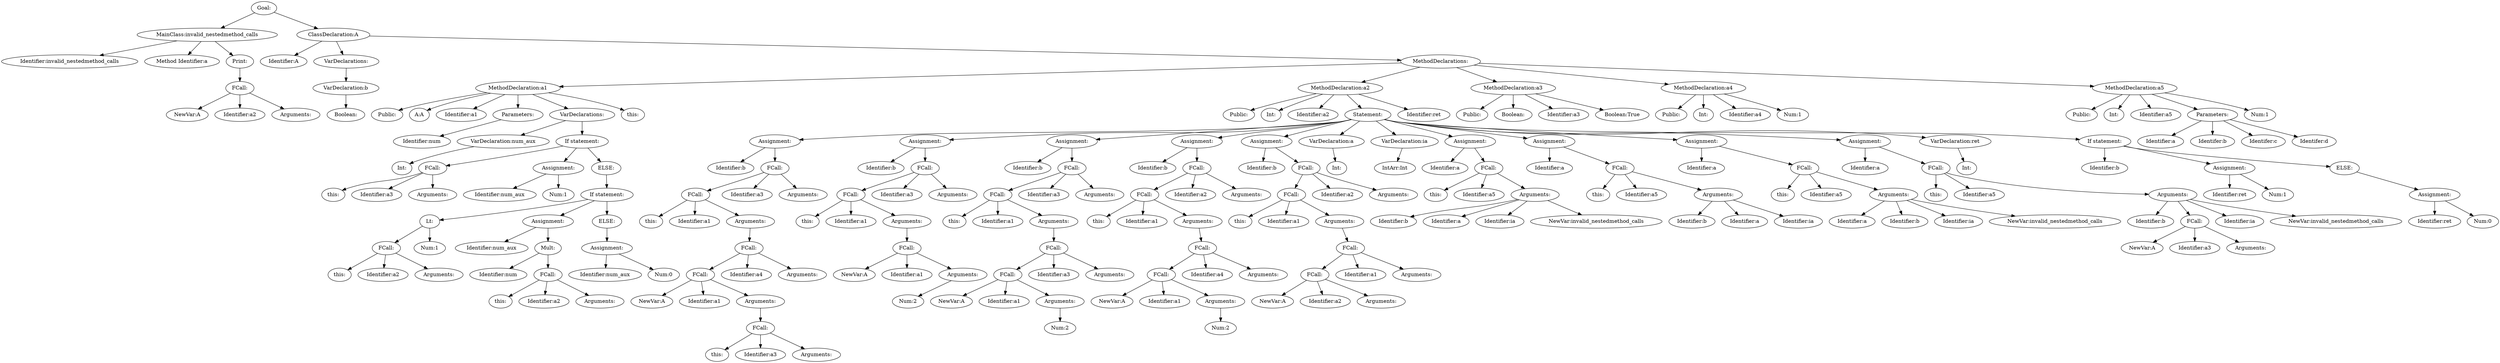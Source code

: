 digraph {
n0 [label="Goal:"];
n1 [label="MainClass:invalid_nestedmethod_calls"];
n2 [label="Identifier:invalid_nestedmethod_calls"];
n1 -> n2
n3 [label="Method Identifier:a"];
n1 -> n3
n4 [label="Print:"];
n5 [label="FCall:"];
n6 [label="NewVar:A"];
n5 -> n6
n7 [label="Identifier:a2"];
n5 -> n7
n8 [label="Arguments:"];
n5 -> n8
n4 -> n5
n1 -> n4
n0 -> n1
n9 [label="ClassDeclaration:A"];
n10 [label="Identifier:A"];
n9 -> n10
n11 [label="VarDeclarations:"];
n12 [label="VarDeclaration:b"];
n13 [label="Boolean:"];
n12 -> n13
n11 -> n12
n9 -> n11
n14 [label="MethodDeclarations:"];
n15 [label="MethodDeclaration:a1"];
n16 [label="Public:"];
n15 -> n16
n17 [label="A:A"];
n15 -> n17
n18 [label="Identifier:a1"];
n15 -> n18
n19 [label="Parameters:"];
n20 [label="Identifier:num"];
n19 -> n20
n15 -> n19
n21 [label="VarDeclarations:"];
n22 [label="VarDeclaration:num_aux"];
n23 [label="Int:"];
n22 -> n23
n21 -> n22
n24 [label="If statement:"];
n25 [label="FCall:"];
n26 [label="this:"];
n25 -> n26
n27 [label="Identifier:a3"];
n25 -> n27
n28 [label="Arguments:"];
n25 -> n28
n24 -> n25
n29 [label="Assignment:"];
n30 [label="Identifier:num_aux"];
n29 -> n30
n31 [label="Num:1"];
n29 -> n31
n24 -> n29
n32 [label="ELSE:"];
n33 [label="If statement:"];
n34 [label="Lt:"];
n35 [label="FCall:"];
n36 [label="this:"];
n35 -> n36
n37 [label="Identifier:a2"];
n35 -> n37
n38 [label="Arguments:"];
n35 -> n38
n34 -> n35
n39 [label="Num:1"];
n34 -> n39
n33 -> n34
n40 [label="Assignment:"];
n41 [label="Identifier:num_aux"];
n40 -> n41
n42 [label="Mult:"];
n43 [label="Identifier:num"];
n42 -> n43
n44 [label="FCall:"];
n45 [label="this:"];
n44 -> n45
n46 [label="Identifier:a2"];
n44 -> n46
n47 [label="Arguments:"];
n44 -> n47
n42 -> n44
n40 -> n42
n33 -> n40
n48 [label="ELSE:"];
n49 [label="Assignment:"];
n50 [label="Identifier:num_aux"];
n49 -> n50
n51 [label="Num:0"];
n49 -> n51
n48 -> n49
n33 -> n48
n32 -> n33
n24 -> n32
n21 -> n24
n15 -> n21
n52 [label="this:"];
n15 -> n52
n14 -> n15
n53 [label="MethodDeclaration:a2"];
n54 [label="Public:"];
n53 -> n54
n55 [label="Int:"];
n53 -> n55
n56 [label="Identifier:a2"];
n53 -> n56
n57 [label="Statement:"];
n58 [label="Assignment:"];
n59 [label="Identifier:b"];
n58 -> n59
n60 [label="FCall:"];
n61 [label="FCall:"];
n62 [label="this:"];
n61 -> n62
n63 [label="Identifier:a1"];
n61 -> n63
n64 [label="Arguments:"];
n65 [label="FCall:"];
n66 [label="FCall:"];
n67 [label="NewVar:A"];
n66 -> n67
n68 [label="Identifier:a1"];
n66 -> n68
n69 [label="Arguments:"];
n70 [label="FCall:"];
n71 [label="this:"];
n70 -> n71
n72 [label="Identifier:a3"];
n70 -> n72
n73 [label="Arguments:"];
n70 -> n73
n69 -> n70
n66 -> n69
n65 -> n66
n74 [label="Identifier:a4"];
n65 -> n74
n75 [label="Arguments:"];
n65 -> n75
n64 -> n65
n61 -> n64
n60 -> n61
n76 [label="Identifier:a3"];
n60 -> n76
n77 [label="Arguments:"];
n60 -> n77
n58 -> n60
n57 -> n58
n78 [label="Assignment:"];
n79 [label="Identifier:b"];
n78 -> n79
n80 [label="FCall:"];
n81 [label="FCall:"];
n82 [label="this:"];
n81 -> n82
n83 [label="Identifier:a1"];
n81 -> n83
n84 [label="Arguments:"];
n85 [label="FCall:"];
n86 [label="NewVar:A"];
n85 -> n86
n87 [label="Identifier:a1"];
n85 -> n87
n88 [label="Arguments:"];
n89 [label="Num:2"];
n88 -> n89
n85 -> n88
n84 -> n85
n81 -> n84
n80 -> n81
n90 [label="Identifier:a3"];
n80 -> n90
n91 [label="Arguments:"];
n80 -> n91
n78 -> n80
n57 -> n78
n92 [label="Assignment:"];
n93 [label="Identifier:b"];
n92 -> n93
n94 [label="FCall:"];
n95 [label="FCall:"];
n96 [label="this:"];
n95 -> n96
n97 [label="Identifier:a1"];
n95 -> n97
n98 [label="Arguments:"];
n99 [label="FCall:"];
n100 [label="FCall:"];
n101 [label="NewVar:A"];
n100 -> n101
n102 [label="Identifier:a1"];
n100 -> n102
n103 [label="Arguments:"];
n104 [label="Num:2"];
n103 -> n104
n100 -> n103
n99 -> n100
n105 [label="Identifier:a3"];
n99 -> n105
n106 [label="Arguments:"];
n99 -> n106
n98 -> n99
n95 -> n98
n94 -> n95
n107 [label="Identifier:a3"];
n94 -> n107
n108 [label="Arguments:"];
n94 -> n108
n92 -> n94
n57 -> n92
n109 [label="Assignment:"];
n110 [label="Identifier:b"];
n109 -> n110
n111 [label="FCall:"];
n112 [label="FCall:"];
n113 [label="this:"];
n112 -> n113
n114 [label="Identifier:a1"];
n112 -> n114
n115 [label="Arguments:"];
n116 [label="FCall:"];
n117 [label="FCall:"];
n118 [label="NewVar:A"];
n117 -> n118
n119 [label="Identifier:a1"];
n117 -> n119
n120 [label="Arguments:"];
n121 [label="Num:2"];
n120 -> n121
n117 -> n120
n116 -> n117
n122 [label="Identifier:a4"];
n116 -> n122
n123 [label="Arguments:"];
n116 -> n123
n115 -> n116
n112 -> n115
n111 -> n112
n124 [label="Identifier:a2"];
n111 -> n124
n125 [label="Arguments:"];
n111 -> n125
n109 -> n111
n57 -> n109
n126 [label="Assignment:"];
n127 [label="Identifier:b"];
n126 -> n127
n128 [label="FCall:"];
n129 [label="FCall:"];
n130 [label="this:"];
n129 -> n130
n131 [label="Identifier:a1"];
n129 -> n131
n132 [label="Arguments:"];
n133 [label="FCall:"];
n134 [label="FCall:"];
n135 [label="NewVar:A"];
n134 -> n135
n136 [label="Identifier:a2"];
n134 -> n136
n137 [label="Arguments:"];
n134 -> n137
n133 -> n134
n138 [label="Identifier:a1"];
n133 -> n138
n139 [label="Arguments:"];
n133 -> n139
n132 -> n133
n129 -> n132
n128 -> n129
n140 [label="Identifier:a2"];
n128 -> n140
n141 [label="Arguments:"];
n128 -> n141
n126 -> n128
n57 -> n126
n142 [label="VarDeclaration:a"];
n143 [label="Int:"];
n142 -> n143
n57 -> n142
n144 [label="VarDeclaration:ia"];
n145 [label="IntArr:Int"];
n144 -> n145
n57 -> n144
n146 [label="Assignment:"];
n147 [label="Identifier:a"];
n146 -> n147
n148 [label="FCall:"];
n149 [label="this:"];
n148 -> n149
n150 [label="Identifier:a5"];
n148 -> n150
n151 [label="Arguments:"];
n152 [label="Identifier:b"];
n151 -> n152
n153 [label="Identifier:a"];
n151 -> n153
n154 [label="Identifier:ia"];
n151 -> n154
n155 [label="NewVar:invalid_nestedmethod_calls"];
n151 -> n155
n148 -> n151
n146 -> n148
n57 -> n146
n156 [label="Assignment:"];
n157 [label="Identifier:a"];
n156 -> n157
n158 [label="FCall:"];
n159 [label="this:"];
n158 -> n159
n160 [label="Identifier:a5"];
n158 -> n160
n161 [label="Arguments:"];
n162 [label="Identifier:b"];
n161 -> n162
n163 [label="Identifier:a"];
n161 -> n163
n164 [label="Identifier:ia"];
n161 -> n164
n158 -> n161
n156 -> n158
n57 -> n156
n165 [label="Assignment:"];
n166 [label="Identifier:a"];
n165 -> n166
n167 [label="FCall:"];
n168 [label="this:"];
n167 -> n168
n169 [label="Identifier:a5"];
n167 -> n169
n170 [label="Arguments:"];
n171 [label="Identifier:a"];
n170 -> n171
n172 [label="Identifier:b"];
n170 -> n172
n173 [label="Identifier:ia"];
n170 -> n173
n174 [label="NewVar:invalid_nestedmethod_calls"];
n170 -> n174
n167 -> n170
n165 -> n167
n57 -> n165
n175 [label="Assignment:"];
n176 [label="Identifier:a"];
n175 -> n176
n177 [label="FCall:"];
n178 [label="this:"];
n177 -> n178
n179 [label="Identifier:a5"];
n177 -> n179
n180 [label="Arguments:"];
n181 [label="Identifier:b"];
n180 -> n181
n182 [label="FCall:"];
n183 [label="NewVar:A"];
n182 -> n183
n184 [label="Identifier:a3"];
n182 -> n184
n185 [label="Arguments:"];
n182 -> n185
n180 -> n182
n186 [label="Identifier:ia"];
n180 -> n186
n187 [label="NewVar:invalid_nestedmethod_calls"];
n180 -> n187
n177 -> n180
n175 -> n177
n57 -> n175
n188 [label="VarDeclaration:ret"];
n189 [label="Int:"];
n188 -> n189
n57 -> n188
n190 [label="If statement:"];
n191 [label="Identifier:b"];
n190 -> n191
n192 [label="Assignment:"];
n193 [label="Identifier:ret"];
n192 -> n193
n194 [label="Num:1"];
n192 -> n194
n190 -> n192
n195 [label="ELSE:"];
n196 [label="Assignment:"];
n197 [label="Identifier:ret"];
n196 -> n197
n198 [label="Num:0"];
n196 -> n198
n195 -> n196
n190 -> n195
n57 -> n190
n53 -> n57
n199 [label="Identifier:ret"];
n53 -> n199
n14 -> n53
n200 [label="MethodDeclaration:a3"];
n201 [label="Public:"];
n200 -> n201
n202 [label="Boolean:"];
n200 -> n202
n203 [label="Identifier:a3"];
n200 -> n203
n204 [label="Boolean:True"];
n200 -> n204
n14 -> n200
n205 [label="MethodDeclaration:a4"];
n206 [label="Public:"];
n205 -> n206
n207 [label="Int:"];
n205 -> n207
n208 [label="Identifier:a4"];
n205 -> n208
n209 [label="Num:1"];
n205 -> n209
n14 -> n205
n210 [label="MethodDeclaration:a5"];
n211 [label="Public:"];
n210 -> n211
n212 [label="Int:"];
n210 -> n212
n213 [label="Identifier:a5"];
n210 -> n213
n214 [label="Parameters:"];
n215 [label="Identifier:a"];
n214 -> n215
n216 [label="Identifer:b"];
n214 -> n216
n217 [label="Identifer:c"];
n214 -> n217
n218 [label="Identifer:d"];
n214 -> n218
n210 -> n214
n219 [label="Num:1"];
n210 -> n219
n14 -> n210
n9 -> n14
n0 -> n9
}
